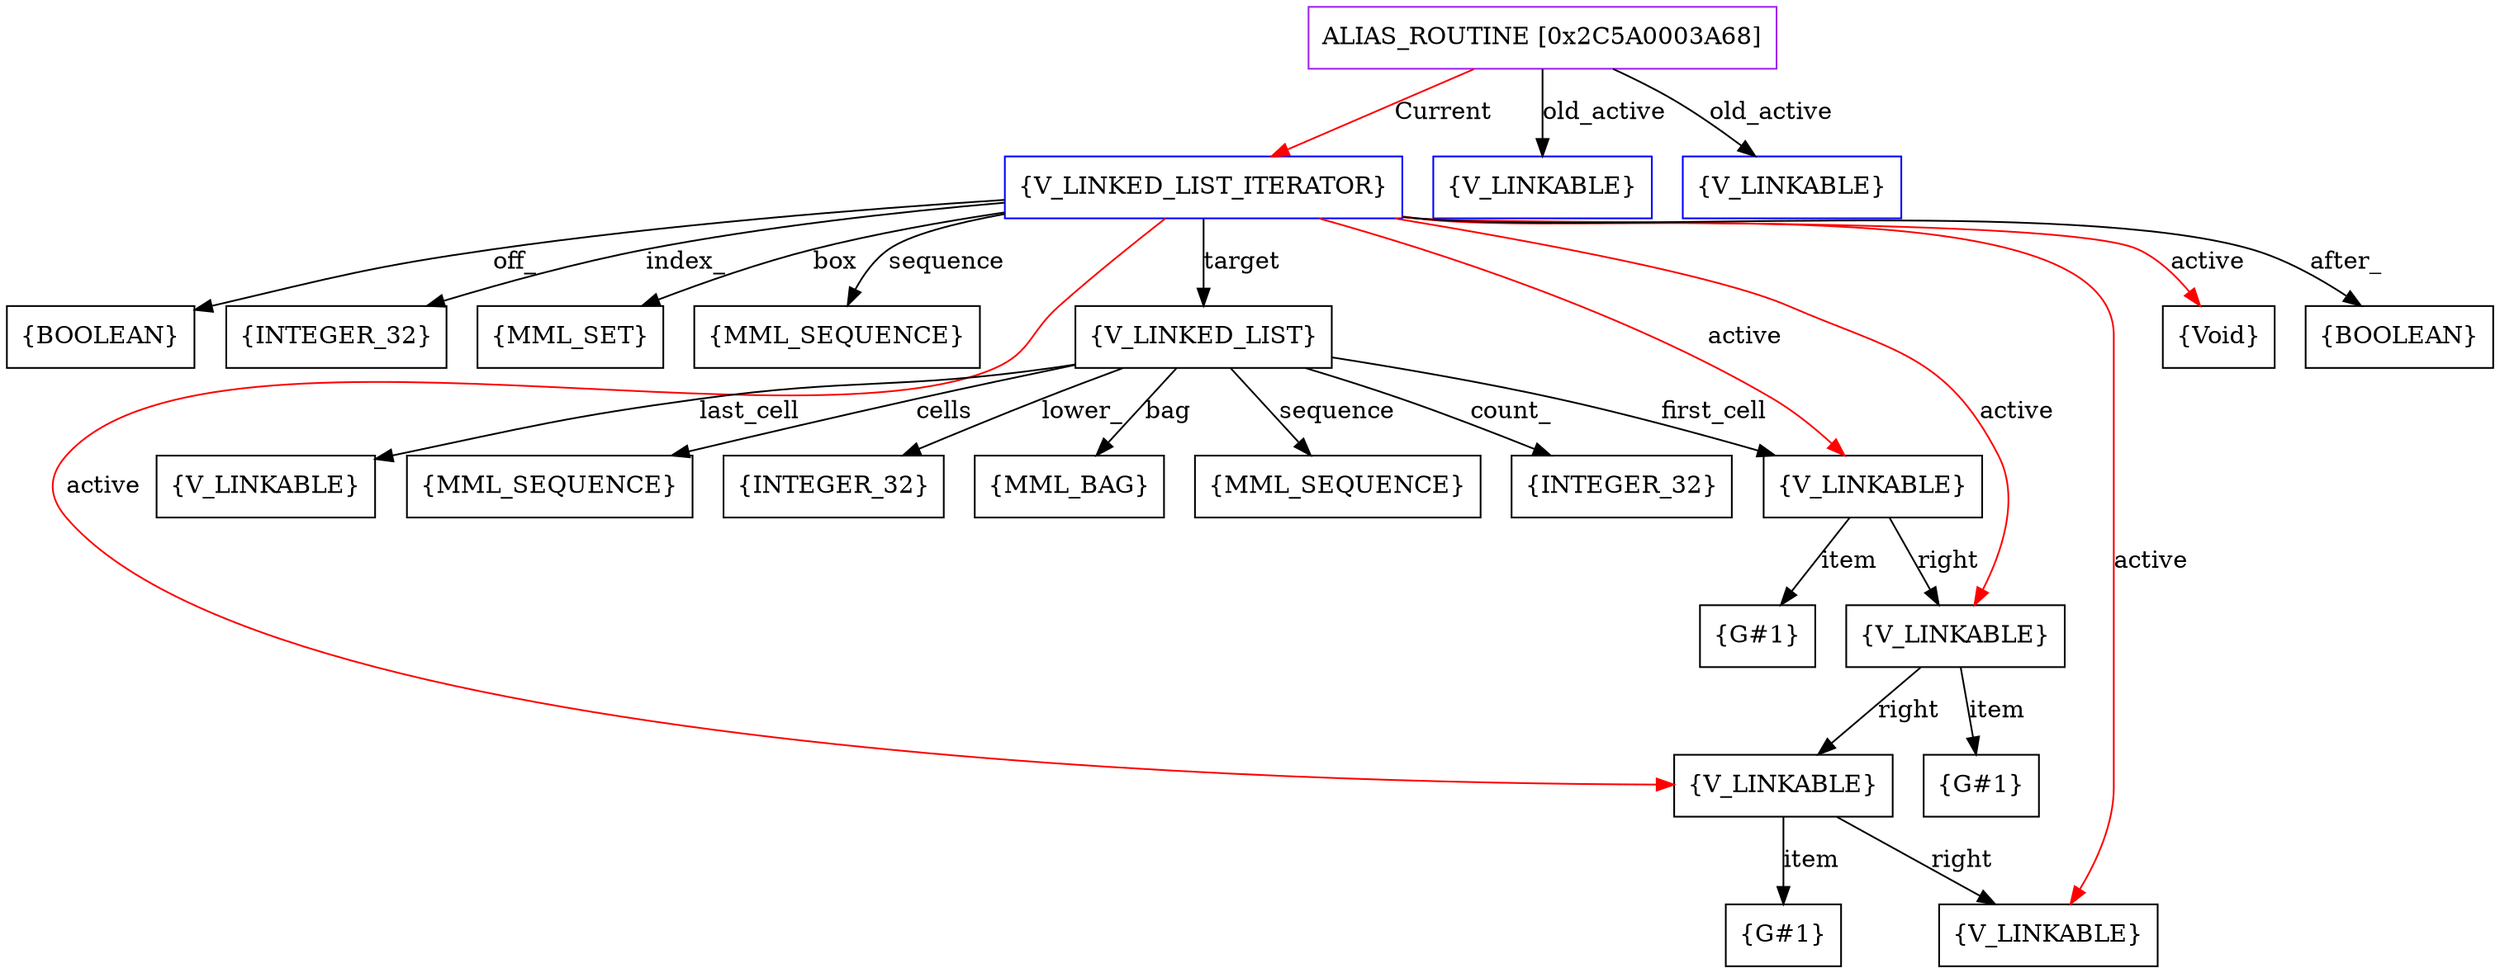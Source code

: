 digraph g {
	node [shape=box]
	b1[color=purple label=<ALIAS_ROUTINE [0x2C5A0003A68]>]
	b2[color=blue label=<{V_LINKED_LIST_ITERATOR}>]
	b3[label=<{BOOLEAN}>]
	b4[label=<{INTEGER_32}>]
	b5[label=<{MML_SET}>]
	b6[label=<{MML_SEQUENCE}>]
	b7[label=<{V_LINKED_LIST}>]
	b8[label=<{INTEGER_32}>]
	b9[label=<{MML_BAG}>]
	b10[label=<{MML_SEQUENCE}>]
	b11[label=<{INTEGER_32}>]
	b12[label=<{V_LINKABLE}>]
	b13[label=<{G#1}>]
	b14[label=<{V_LINKABLE}>]
	b15[label=<{G#1}>]
	b16[label=<{V_LINKABLE}>]
	b17[label=<{G#1}>]
	b18[label=<{V_LINKABLE}>]
	b19[label=<{V_LINKABLE}>]
	b20[label=<{MML_SEQUENCE}>]
	b21[label=<{Void}>]
	b22[label=<{BOOLEAN}>]
	b23[color=blue label=<{V_LINKABLE}>]
	b24[color=blue label=<{V_LINKABLE}>]
	b1->b2[color=red label=<Current>]
	b2->b3[label=<off_>]
	b2->b4[label=<index_>]
	b2->b5[label=<box>]
	b2->b6[label=<sequence>]
	b2->b7[label=<target>]
	b7->b8[label=<lower_>]
	b7->b9[label=<bag>]
	b7->b10[label=<sequence>]
	b7->b11[label=<count_>]
	b7->b12[label=<first_cell>]
	b12->b13[label=<item>]
	b12->b14[label=<right>]
	b14->b15[label=<item>]
	b14->b16[label=<right>]
	b16->b17[label=<item>]
	b16->b18[label=<right>]
	b7->b19[label=<last_cell>]
	b7->b20[label=<cells>]
	b2->b12[color=red label=<active>]
	b2->b14[color=red label=<active>]
	b2->b16[color=red label=<active>]
	b2->b21[color=red label=<active>]
	b2->b18[color=red label=<active>]
	b2->b22[label=<after_>]
	b1->b23[label=<old_active>]
	b1->b24[label=<old_active>]
}
